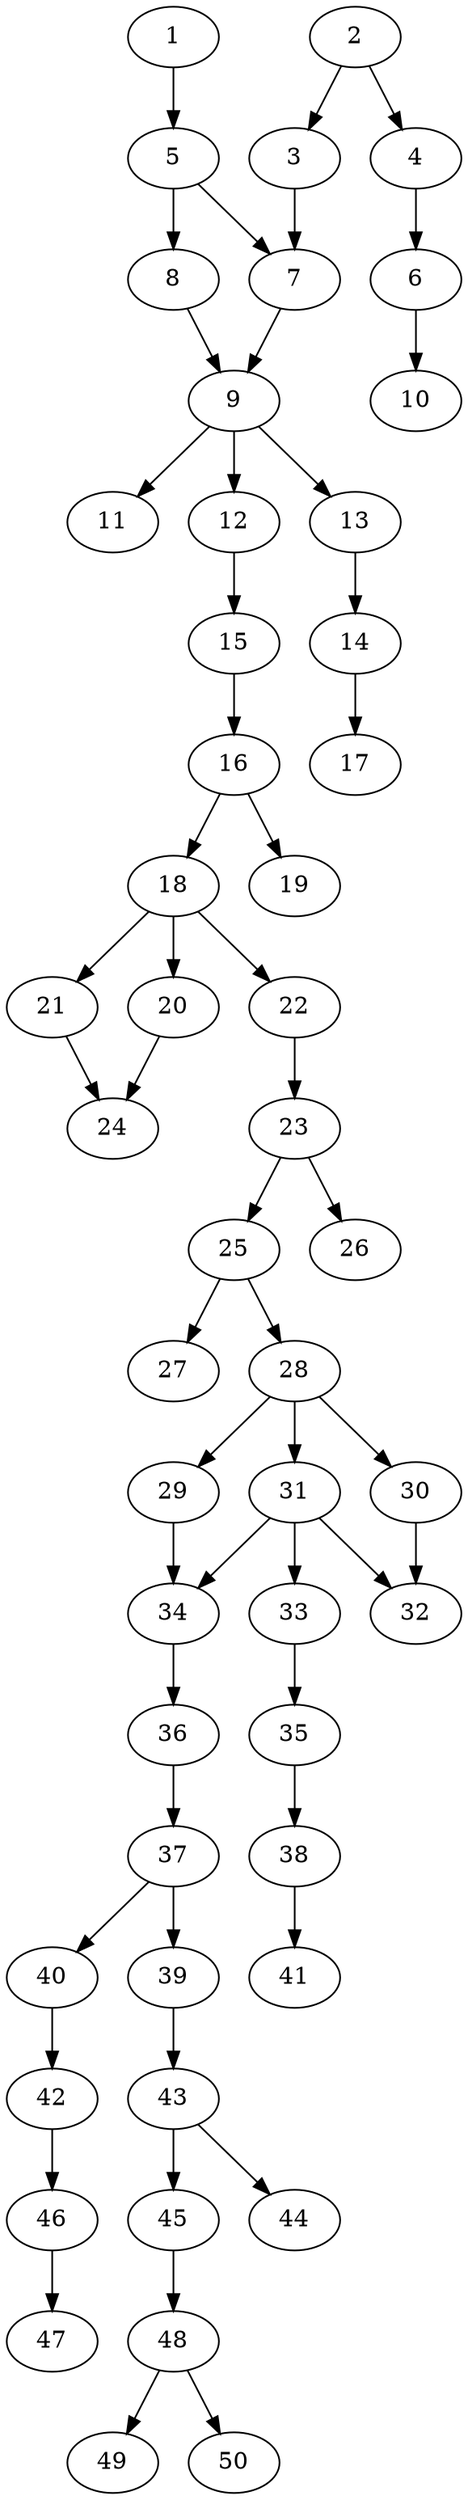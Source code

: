 // DAG automatically generated by daggen at Thu Oct  3 14:07:58 2019
// ./daggen --dot -n 50 --ccr 0.3 --fat 0.3 --regular 0.7 --density 0.5 --mindata 5242880 --maxdata 52428800 
digraph G {
  1 [size="161819307", alpha="0.15", expect_size="48545792"] 
  1 -> 5 [size ="48545792"]
  2 [size="59347627", alpha="0.04", expect_size="17804288"] 
  2 -> 3 [size ="17804288"]
  2 -> 4 [size ="17804288"]
  3 [size="108738560", alpha="0.11", expect_size="32621568"] 
  3 -> 7 [size ="32621568"]
  4 [size="147070293", alpha="0.02", expect_size="44121088"] 
  4 -> 6 [size ="44121088"]
  5 [size="101085867", alpha="0.20", expect_size="30325760"] 
  5 -> 7 [size ="30325760"]
  5 -> 8 [size ="30325760"]
  6 [size="141274453", alpha="0.05", expect_size="42382336"] 
  6 -> 10 [size ="42382336"]
  7 [size="68061867", alpha="0.07", expect_size="20418560"] 
  7 -> 9 [size ="20418560"]
  8 [size="72734720", alpha="0.00", expect_size="21820416"] 
  8 -> 9 [size ="21820416"]
  9 [size="95924907", alpha="0.13", expect_size="28777472"] 
  9 -> 11 [size ="28777472"]
  9 -> 12 [size ="28777472"]
  9 -> 13 [size ="28777472"]
  10 [size="111912960", alpha="0.01", expect_size="33573888"] 
  11 [size="95150080", alpha="0.19", expect_size="28545024"] 
  12 [size="57835520", alpha="0.16", expect_size="17350656"] 
  12 -> 15 [size ="17350656"]
  13 [size="90511360", alpha="0.12", expect_size="27153408"] 
  13 -> 14 [size ="27153408"]
  14 [size="21886293", alpha="0.16", expect_size="6565888"] 
  14 -> 17 [size ="6565888"]
  15 [size="38205440", alpha="0.02", expect_size="11461632"] 
  15 -> 16 [size ="11461632"]
  16 [size="35925333", alpha="0.08", expect_size="10777600"] 
  16 -> 18 [size ="10777600"]
  16 -> 19 [size ="10777600"]
  17 [size="73806507", alpha="0.02", expect_size="22141952"] 
  18 [size="132362240", alpha="0.08", expect_size="39708672"] 
  18 -> 20 [size ="39708672"]
  18 -> 21 [size ="39708672"]
  18 -> 22 [size ="39708672"]
  19 [size="133884587", alpha="0.02", expect_size="40165376"] 
  20 [size="77868373", alpha="0.12", expect_size="23360512"] 
  20 -> 24 [size ="23360512"]
  21 [size="82394453", alpha="0.01", expect_size="24718336"] 
  21 -> 24 [size ="24718336"]
  22 [size="77373440", alpha="0.15", expect_size="23212032"] 
  22 -> 23 [size ="23212032"]
  23 [size="45492907", alpha="0.01", expect_size="13647872"] 
  23 -> 25 [size ="13647872"]
  23 -> 26 [size ="13647872"]
  24 [size="139277653", alpha="0.03", expect_size="41783296"] 
  25 [size="110100480", alpha="0.16", expect_size="33030144"] 
  25 -> 27 [size ="33030144"]
  25 -> 28 [size ="33030144"]
  26 [size="122832213", alpha="0.05", expect_size="36849664"] 
  27 [size="29573120", alpha="0.20", expect_size="8871936"] 
  28 [size="42601813", alpha="0.02", expect_size="12780544"] 
  28 -> 29 [size ="12780544"]
  28 -> 30 [size ="12780544"]
  28 -> 31 [size ="12780544"]
  29 [size="101864107", alpha="0.14", expect_size="30559232"] 
  29 -> 34 [size ="30559232"]
  30 [size="116196693", alpha="0.18", expect_size="34859008"] 
  30 -> 32 [size ="34859008"]
  31 [size="55490560", alpha="0.12", expect_size="16647168"] 
  31 -> 32 [size ="16647168"]
  31 -> 33 [size ="16647168"]
  31 -> 34 [size ="16647168"]
  32 [size="64085333", alpha="0.11", expect_size="19225600"] 
  33 [size="26572800", alpha="0.19", expect_size="7971840"] 
  33 -> 35 [size ="7971840"]
  34 [size="34211840", alpha="0.08", expect_size="10263552"] 
  34 -> 36 [size ="10263552"]
  35 [size="59316907", alpha="0.20", expect_size="17795072"] 
  35 -> 38 [size ="17795072"]
  36 [size="28207787", alpha="0.13", expect_size="8462336"] 
  36 -> 37 [size ="8462336"]
  37 [size="64686080", alpha="0.14", expect_size="19405824"] 
  37 -> 39 [size ="19405824"]
  37 -> 40 [size ="19405824"]
  38 [size="62050987", alpha="0.10", expect_size="18615296"] 
  38 -> 41 [size ="18615296"]
  39 [size="75564373", alpha="0.01", expect_size="22669312"] 
  39 -> 43 [size ="22669312"]
  40 [size="26391893", alpha="0.19", expect_size="7917568"] 
  40 -> 42 [size ="7917568"]
  41 [size="166256640", alpha="0.05", expect_size="49876992"] 
  42 [size="100980053", alpha="0.19", expect_size="30294016"] 
  42 -> 46 [size ="30294016"]
  43 [size="28207787", alpha="0.17", expect_size="8462336"] 
  43 -> 44 [size ="8462336"]
  43 -> 45 [size ="8462336"]
  44 [size="20971520", alpha="0.10", expect_size="6291456"] 
  45 [size="83691520", alpha="0.14", expect_size="25107456"] 
  45 -> 48 [size ="25107456"]
  46 [size="79803733", alpha="0.13", expect_size="23941120"] 
  46 -> 47 [size ="23941120"]
  47 [size="27760640", alpha="0.12", expect_size="8328192"] 
  48 [size="141182293", alpha="0.15", expect_size="42354688"] 
  48 -> 49 [size ="42354688"]
  48 -> 50 [size ="42354688"]
  49 [size="63095467", alpha="0.09", expect_size="18928640"] 
  50 [size="67191467", alpha="0.15", expect_size="20157440"] 
}
